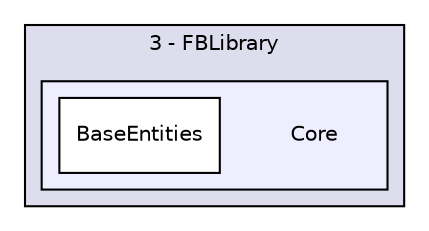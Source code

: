 digraph "D:/Projets/Final-Bomber/3 - FBLibrary/Core" {
  compound=true
  node [ fontsize="10", fontname="Helvetica"];
  edge [ labelfontsize="10", labelfontname="Helvetica"];
  subgraph clusterdir_33bf69db0a2e95912537fb4659309f70 {
    graph [ bgcolor="#ddddee", pencolor="black", label="3 - FBLibrary" fontname="Helvetica", fontsize="10", URL="dir_33bf69db0a2e95912537fb4659309f70.html"]
  subgraph clusterdir_7ae1f15f2b5237b0417ef3a49d6da869 {
    graph [ bgcolor="#eeeeff", pencolor="black", label="" URL="dir_7ae1f15f2b5237b0417ef3a49d6da869.html"];
    dir_7ae1f15f2b5237b0417ef3a49d6da869 [shape=plaintext label="Core"];
    dir_e05080d52f4d8e18f99186db14c8bfe0 [shape=box label="BaseEntities" color="black" fillcolor="white" style="filled" URL="dir_e05080d52f4d8e18f99186db14c8bfe0.html"];
  }
  }
}
